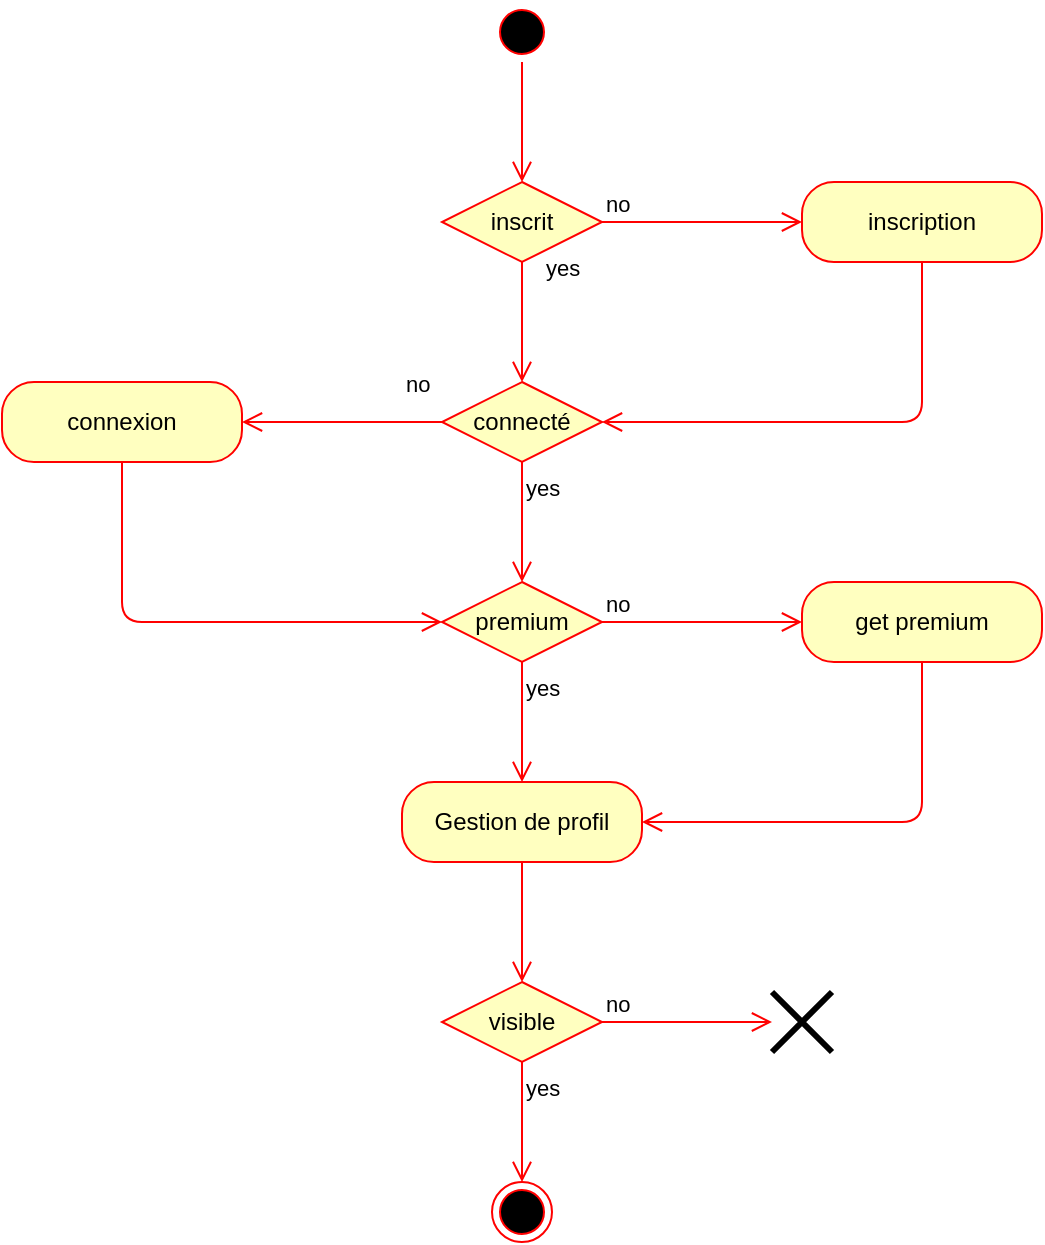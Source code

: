 <mxfile version="14.8.0" type="github">
  <diagram id="ZBtW6wZvVHHuxUWL4xmt" name="Page-1">
    <mxGraphModel dx="846" dy="551" grid="1" gridSize="10" guides="1" tooltips="1" connect="1" arrows="1" fold="1" page="1" pageScale="1" pageWidth="850" pageHeight="1100" math="0" shadow="0">
      <root>
        <mxCell id="0" />
        <mxCell id="1" parent="0" />
        <mxCell id="LxjwH-90D4SLwEXLMWJr-1" value="" style="ellipse;html=1;shape=startState;fillColor=#000000;strokeColor=#ff0000;" vertex="1" parent="1">
          <mxGeometry x="395" y="70" width="30" height="30" as="geometry" />
        </mxCell>
        <mxCell id="LxjwH-90D4SLwEXLMWJr-2" value="" style="edgeStyle=orthogonalEdgeStyle;html=1;verticalAlign=bottom;endArrow=open;endSize=8;strokeColor=#ff0000;" edge="1" source="LxjwH-90D4SLwEXLMWJr-1" parent="1">
          <mxGeometry relative="1" as="geometry">
            <mxPoint x="410" y="160" as="targetPoint" />
          </mxGeometry>
        </mxCell>
        <mxCell id="LxjwH-90D4SLwEXLMWJr-3" value="inscrit" style="rhombus;whiteSpace=wrap;html=1;fillColor=#ffffc0;strokeColor=#ff0000;" vertex="1" parent="1">
          <mxGeometry x="370" y="160" width="80" height="40" as="geometry" />
        </mxCell>
        <mxCell id="LxjwH-90D4SLwEXLMWJr-4" value="no" style="edgeStyle=orthogonalEdgeStyle;html=1;align=left;verticalAlign=bottom;endArrow=open;endSize=8;strokeColor=#ff0000;" edge="1" source="LxjwH-90D4SLwEXLMWJr-3" parent="1">
          <mxGeometry x="-1" relative="1" as="geometry">
            <mxPoint x="550" y="180" as="targetPoint" />
          </mxGeometry>
        </mxCell>
        <mxCell id="LxjwH-90D4SLwEXLMWJr-5" value="yes" style="edgeStyle=orthogonalEdgeStyle;html=1;align=left;verticalAlign=top;endArrow=open;endSize=8;strokeColor=#ff0000;" edge="1" source="LxjwH-90D4SLwEXLMWJr-3" parent="1">
          <mxGeometry x="-1" y="14" relative="1" as="geometry">
            <mxPoint x="410" y="260" as="targetPoint" />
            <mxPoint x="-4" y="-10" as="offset" />
          </mxGeometry>
        </mxCell>
        <mxCell id="LxjwH-90D4SLwEXLMWJr-6" value="connecté" style="rhombus;whiteSpace=wrap;html=1;fillColor=#ffffc0;strokeColor=#ff0000;" vertex="1" parent="1">
          <mxGeometry x="370" y="260" width="80" height="40" as="geometry" />
        </mxCell>
        <mxCell id="LxjwH-90D4SLwEXLMWJr-7" value="no" style="edgeStyle=orthogonalEdgeStyle;html=1;align=left;verticalAlign=bottom;endArrow=open;endSize=8;strokeColor=#ff0000;exitX=0;exitY=0.5;exitDx=0;exitDy=0;" edge="1" source="LxjwH-90D4SLwEXLMWJr-6" parent="1">
          <mxGeometry x="-0.6" y="-10" relative="1" as="geometry">
            <mxPoint x="270" y="280" as="targetPoint" />
            <mxPoint as="offset" />
          </mxGeometry>
        </mxCell>
        <mxCell id="LxjwH-90D4SLwEXLMWJr-8" value="yes" style="edgeStyle=orthogonalEdgeStyle;html=1;align=left;verticalAlign=top;endArrow=open;endSize=8;strokeColor=#ff0000;" edge="1" source="LxjwH-90D4SLwEXLMWJr-6" parent="1">
          <mxGeometry x="-1" relative="1" as="geometry">
            <mxPoint x="410" y="360" as="targetPoint" />
          </mxGeometry>
        </mxCell>
        <mxCell id="LxjwH-90D4SLwEXLMWJr-9" value="premium" style="rhombus;whiteSpace=wrap;html=1;fillColor=#ffffc0;strokeColor=#ff0000;" vertex="1" parent="1">
          <mxGeometry x="370" y="360" width="80" height="40" as="geometry" />
        </mxCell>
        <mxCell id="LxjwH-90D4SLwEXLMWJr-10" value="no" style="edgeStyle=orthogonalEdgeStyle;html=1;align=left;verticalAlign=bottom;endArrow=open;endSize=8;strokeColor=#ff0000;" edge="1" source="LxjwH-90D4SLwEXLMWJr-9" parent="1">
          <mxGeometry x="-1" relative="1" as="geometry">
            <mxPoint x="550" y="380" as="targetPoint" />
          </mxGeometry>
        </mxCell>
        <mxCell id="LxjwH-90D4SLwEXLMWJr-11" value="yes" style="edgeStyle=orthogonalEdgeStyle;html=1;align=left;verticalAlign=top;endArrow=open;endSize=8;strokeColor=#ff0000;" edge="1" source="LxjwH-90D4SLwEXLMWJr-9" parent="1">
          <mxGeometry x="-1" relative="1" as="geometry">
            <mxPoint x="410" y="460" as="targetPoint" />
          </mxGeometry>
        </mxCell>
        <mxCell id="LxjwH-90D4SLwEXLMWJr-12" value="inscription" style="rounded=1;whiteSpace=wrap;html=1;arcSize=40;fontColor=#000000;fillColor=#ffffc0;strokeColor=#ff0000;" vertex="1" parent="1">
          <mxGeometry x="550" y="160" width="120" height="40" as="geometry" />
        </mxCell>
        <mxCell id="LxjwH-90D4SLwEXLMWJr-13" value="" style="edgeStyle=orthogonalEdgeStyle;html=1;verticalAlign=bottom;endArrow=open;endSize=8;strokeColor=#ff0000;entryX=1;entryY=0.5;entryDx=0;entryDy=0;exitX=0.5;exitY=1;exitDx=0;exitDy=0;" edge="1" source="LxjwH-90D4SLwEXLMWJr-12" parent="1" target="LxjwH-90D4SLwEXLMWJr-6">
          <mxGeometry relative="1" as="geometry">
            <mxPoint x="610" y="260" as="targetPoint" />
            <Array as="points">
              <mxPoint x="610" y="280" />
            </Array>
          </mxGeometry>
        </mxCell>
        <mxCell id="LxjwH-90D4SLwEXLMWJr-14" value="connexion" style="rounded=1;whiteSpace=wrap;html=1;arcSize=40;fontColor=#000000;fillColor=#ffffc0;strokeColor=#ff0000;" vertex="1" parent="1">
          <mxGeometry x="150" y="260" width="120" height="40" as="geometry" />
        </mxCell>
        <mxCell id="LxjwH-90D4SLwEXLMWJr-15" value="" style="edgeStyle=orthogonalEdgeStyle;html=1;verticalAlign=bottom;endArrow=open;endSize=8;strokeColor=#ff0000;entryX=0;entryY=0.5;entryDx=0;entryDy=0;" edge="1" source="LxjwH-90D4SLwEXLMWJr-14" parent="1" target="LxjwH-90D4SLwEXLMWJr-9">
          <mxGeometry relative="1" as="geometry">
            <mxPoint x="210" y="360" as="targetPoint" />
            <Array as="points">
              <mxPoint x="210" y="380" />
            </Array>
          </mxGeometry>
        </mxCell>
        <mxCell id="LxjwH-90D4SLwEXLMWJr-16" value="get premium" style="rounded=1;whiteSpace=wrap;html=1;arcSize=40;fontColor=#000000;fillColor=#ffffc0;strokeColor=#ff0000;" vertex="1" parent="1">
          <mxGeometry x="550" y="360" width="120" height="40" as="geometry" />
        </mxCell>
        <mxCell id="LxjwH-90D4SLwEXLMWJr-17" value="" style="edgeStyle=orthogonalEdgeStyle;html=1;verticalAlign=bottom;endArrow=open;endSize=8;strokeColor=#ff0000;entryX=1;entryY=0.5;entryDx=0;entryDy=0;" edge="1" source="LxjwH-90D4SLwEXLMWJr-16" parent="1" target="LxjwH-90D4SLwEXLMWJr-18">
          <mxGeometry relative="1" as="geometry">
            <mxPoint x="610" y="460" as="targetPoint" />
            <Array as="points">
              <mxPoint x="610" y="480" />
            </Array>
          </mxGeometry>
        </mxCell>
        <mxCell id="LxjwH-90D4SLwEXLMWJr-18" value="Gestion de profil" style="rounded=1;whiteSpace=wrap;html=1;arcSize=40;fontColor=#000000;fillColor=#ffffc0;strokeColor=#ff0000;" vertex="1" parent="1">
          <mxGeometry x="350" y="460" width="120" height="40" as="geometry" />
        </mxCell>
        <mxCell id="LxjwH-90D4SLwEXLMWJr-19" value="" style="edgeStyle=orthogonalEdgeStyle;html=1;verticalAlign=bottom;endArrow=open;endSize=8;strokeColor=#ff0000;" edge="1" source="LxjwH-90D4SLwEXLMWJr-18" parent="1">
          <mxGeometry relative="1" as="geometry">
            <mxPoint x="410" y="560" as="targetPoint" />
          </mxGeometry>
        </mxCell>
        <mxCell id="LxjwH-90D4SLwEXLMWJr-22" value="visible" style="rhombus;whiteSpace=wrap;html=1;fillColor=#ffffc0;strokeColor=#ff0000;" vertex="1" parent="1">
          <mxGeometry x="370" y="560" width="80" height="40" as="geometry" />
        </mxCell>
        <mxCell id="LxjwH-90D4SLwEXLMWJr-23" value="no" style="edgeStyle=orthogonalEdgeStyle;html=1;align=left;verticalAlign=bottom;endArrow=open;endSize=8;strokeColor=#ff0000;" edge="1" source="LxjwH-90D4SLwEXLMWJr-22" parent="1" target="LxjwH-90D4SLwEXLMWJr-26">
          <mxGeometry x="-1" relative="1" as="geometry">
            <mxPoint x="550" y="580" as="targetPoint" />
          </mxGeometry>
        </mxCell>
        <mxCell id="LxjwH-90D4SLwEXLMWJr-24" value="yes" style="edgeStyle=orthogonalEdgeStyle;html=1;align=left;verticalAlign=top;endArrow=open;endSize=8;strokeColor=#ff0000;" edge="1" source="LxjwH-90D4SLwEXLMWJr-22" parent="1">
          <mxGeometry x="-1" relative="1" as="geometry">
            <mxPoint x="410" y="660" as="targetPoint" />
          </mxGeometry>
        </mxCell>
        <mxCell id="LxjwH-90D4SLwEXLMWJr-25" value="" style="ellipse;html=1;shape=endState;fillColor=#000000;strokeColor=#ff0000;" vertex="1" parent="1">
          <mxGeometry x="395" y="660" width="30" height="30" as="geometry" />
        </mxCell>
        <mxCell id="LxjwH-90D4SLwEXLMWJr-26" value="" style="shape=umlDestroy;whiteSpace=wrap;html=1;strokeWidth=3;" vertex="1" parent="1">
          <mxGeometry x="535" y="565" width="30" height="30" as="geometry" />
        </mxCell>
      </root>
    </mxGraphModel>
  </diagram>
</mxfile>
